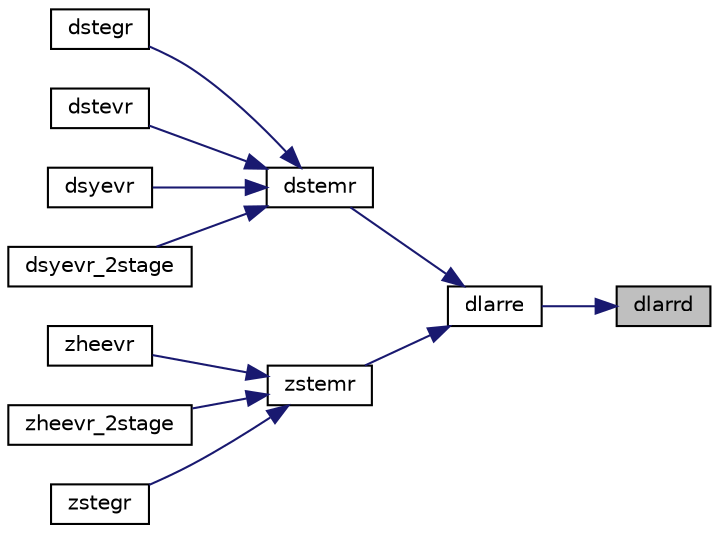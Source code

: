digraph "dlarrd"
{
 // LATEX_PDF_SIZE
  edge [fontname="Helvetica",fontsize="10",labelfontname="Helvetica",labelfontsize="10"];
  node [fontname="Helvetica",fontsize="10",shape=record];
  rankdir="RL";
  Node1 [label="dlarrd",height=0.2,width=0.4,color="black", fillcolor="grey75", style="filled", fontcolor="black",tooltip="DLARRD computes the eigenvalues of a symmetric tridiagonal matrix to suitable accuracy."];
  Node1 -> Node2 [dir="back",color="midnightblue",fontsize="10",style="solid",fontname="Helvetica"];
  Node2 [label="dlarre",height=0.2,width=0.4,color="black", fillcolor="white", style="filled",URL="$dlarre_8f.html#ae8358ae1847bb9cfb96b56b6f3ef6386",tooltip="DLARRE given the tridiagonal matrix T, sets small off-diagonal elements to zero and for each unreduce..."];
  Node2 -> Node3 [dir="back",color="midnightblue",fontsize="10",style="solid",fontname="Helvetica"];
  Node3 [label="dstemr",height=0.2,width=0.4,color="black", fillcolor="white", style="filled",URL="$dstemr_8f.html#a14daa3ac4e7b5d3712244f54ce40cc92",tooltip="DSTEMR"];
  Node3 -> Node4 [dir="back",color="midnightblue",fontsize="10",style="solid",fontname="Helvetica"];
  Node4 [label="dstegr",height=0.2,width=0.4,color="black", fillcolor="white", style="filled",URL="$dstegr_8f.html#ac5fa1f1c4eeb2f78df2ea644641392f6",tooltip="DSTEGR"];
  Node3 -> Node5 [dir="back",color="midnightblue",fontsize="10",style="solid",fontname="Helvetica"];
  Node5 [label="dstevr",height=0.2,width=0.4,color="black", fillcolor="white", style="filled",URL="$dstevr_8f.html#a323734560b8bd052fbc474dc2f0b5605",tooltip="DSTEVR computes the eigenvalues and, optionally, the left and/or right eigenvectors for OTHER matrice..."];
  Node3 -> Node6 [dir="back",color="midnightblue",fontsize="10",style="solid",fontname="Helvetica"];
  Node6 [label="dsyevr",height=0.2,width=0.4,color="black", fillcolor="white", style="filled",URL="$dsyevr_8f.html#aeed8a131adf56eaa2a9e5b1e0cce5718",tooltip="DSYEVR computes the eigenvalues and, optionally, the left and/or right eigenvectors for SY matrices"];
  Node3 -> Node7 [dir="back",color="midnightblue",fontsize="10",style="solid",fontname="Helvetica"];
  Node7 [label="dsyevr_2stage",height=0.2,width=0.4,color="black", fillcolor="white", style="filled",URL="$dsyevr__2stage_8f.html#ad00fd7c0f376019d33e5a194e6b92262",tooltip="DSYEVR_2STAGE computes the eigenvalues and, optionally, the left and/or right eigenvectors for SY mat..."];
  Node2 -> Node8 [dir="back",color="midnightblue",fontsize="10",style="solid",fontname="Helvetica"];
  Node8 [label="zstemr",height=0.2,width=0.4,color="black", fillcolor="white", style="filled",URL="$zstemr_8f.html#a33d197e0d2be9d9528f815c947c5fda1",tooltip="ZSTEMR"];
  Node8 -> Node9 [dir="back",color="midnightblue",fontsize="10",style="solid",fontname="Helvetica"];
  Node9 [label="zheevr",height=0.2,width=0.4,color="black", fillcolor="white", style="filled",URL="$zheevr_8f.html#a60dd605c63d7183a4c289a4ab3df6df6",tooltip="ZHEEVR computes the eigenvalues and, optionally, the left and/or right eigenvectors for HE matrices"];
  Node8 -> Node10 [dir="back",color="midnightblue",fontsize="10",style="solid",fontname="Helvetica"];
  Node10 [label="zheevr_2stage",height=0.2,width=0.4,color="black", fillcolor="white", style="filled",URL="$zheevr__2stage_8f.html#adc7c95ab10d3a0d34802aa94939d4ad1",tooltip="ZHEEVR_2STAGE computes the eigenvalues and, optionally, the left and/or right eigenvectors for HE mat..."];
  Node8 -> Node11 [dir="back",color="midnightblue",fontsize="10",style="solid",fontname="Helvetica"];
  Node11 [label="zstegr",height=0.2,width=0.4,color="black", fillcolor="white", style="filled",URL="$zstegr_8f.html#a7827e0002f9668e3f3a0049e66c96ef0",tooltip="ZSTEGR"];
}

